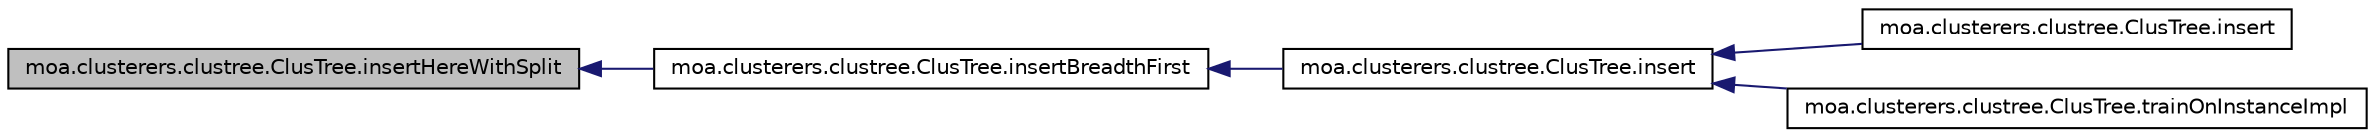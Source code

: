 digraph G
{
  edge [fontname="Helvetica",fontsize="10",labelfontname="Helvetica",labelfontsize="10"];
  node [fontname="Helvetica",fontsize="10",shape=record];
  rankdir=LR;
  Node1 [label="moa.clusterers.clustree.ClusTree.insertHereWithSplit",height=0.2,width=0.4,color="black", fillcolor="grey75", style="filled" fontcolor="black"];
  Node1 -> Node2 [dir=back,color="midnightblue",fontsize="10",style="solid",fontname="Helvetica"];
  Node2 [label="moa.clusterers.clustree.ClusTree.insertBreadthFirst",height=0.2,width=0.4,color="black", fillcolor="white", style="filled",URL="$classmoa_1_1clusterers_1_1clustree_1_1ClusTree.html#a7998f24fe858f360f96c6557f7aada85",tooltip="insert newPoint into the tree using the BreadthFirst strategy, i.e."];
  Node2 -> Node3 [dir=back,color="midnightblue",fontsize="10",style="solid",fontname="Helvetica"];
  Node3 [label="moa.clusterers.clustree.ClusTree.insert",height=0.2,width=0.4,color="black", fillcolor="white", style="filled",URL="$classmoa_1_1clusterers_1_1clustree_1_1ClusTree.html#a1fcbd4768f2142bdae4d88c80e0323e9",tooltip="Insert a new point in the Tree."];
  Node3 -> Node4 [dir=back,color="midnightblue",fontsize="10",style="solid",fontname="Helvetica"];
  Node4 [label="moa.clusterers.clustree.ClusTree.insert",height=0.2,width=0.4,color="black", fillcolor="white", style="filled",URL="$classmoa_1_1clusterers_1_1clustree_1_1ClusTree.html#a8945983f656f329d5a7e4f1e321e5c3b"];
  Node3 -> Node5 [dir=back,color="midnightblue",fontsize="10",style="solid",fontname="Helvetica"];
  Node5 [label="moa.clusterers.clustree.ClusTree.trainOnInstanceImpl",height=0.2,width=0.4,color="black", fillcolor="white", style="filled",URL="$classmoa_1_1clusterers_1_1clustree_1_1ClusTree.html#a8fd397a6344c5b97fe5cf44fcf8b2db9"];
}
